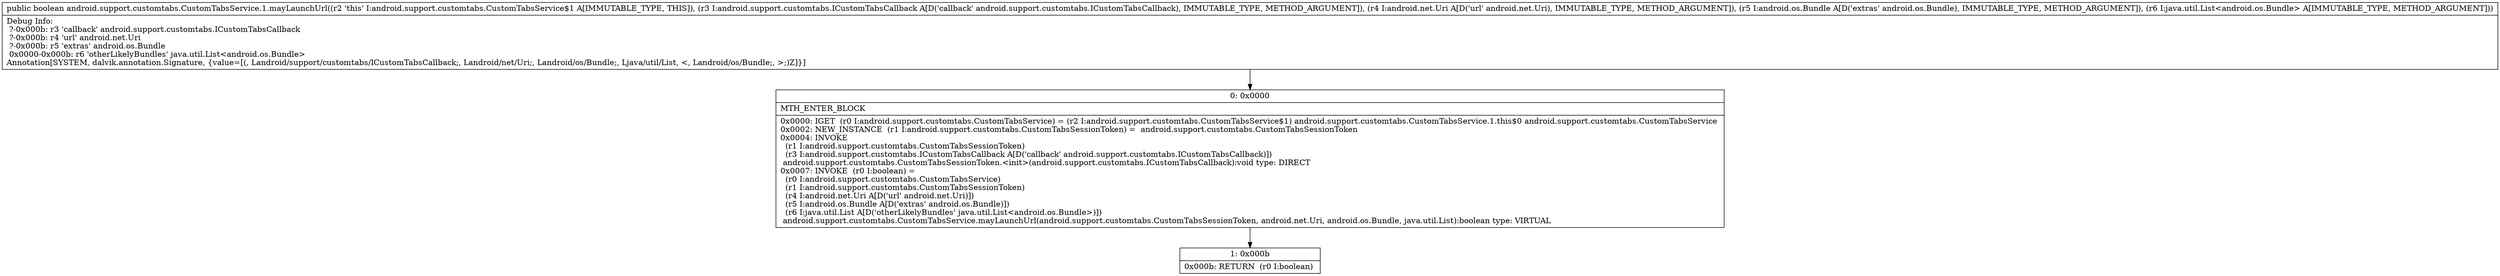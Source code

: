 digraph "CFG forandroid.support.customtabs.CustomTabsService.1.mayLaunchUrl(Landroid\/support\/customtabs\/ICustomTabsCallback;Landroid\/net\/Uri;Landroid\/os\/Bundle;Ljava\/util\/List;)Z" {
Node_0 [shape=record,label="{0\:\ 0x0000|MTH_ENTER_BLOCK\l|0x0000: IGET  (r0 I:android.support.customtabs.CustomTabsService) = (r2 I:android.support.customtabs.CustomTabsService$1) android.support.customtabs.CustomTabsService.1.this$0 android.support.customtabs.CustomTabsService \l0x0002: NEW_INSTANCE  (r1 I:android.support.customtabs.CustomTabsSessionToken) =  android.support.customtabs.CustomTabsSessionToken \l0x0004: INVOKE  \l  (r1 I:android.support.customtabs.CustomTabsSessionToken)\l  (r3 I:android.support.customtabs.ICustomTabsCallback A[D('callback' android.support.customtabs.ICustomTabsCallback)])\l android.support.customtabs.CustomTabsSessionToken.\<init\>(android.support.customtabs.ICustomTabsCallback):void type: DIRECT \l0x0007: INVOKE  (r0 I:boolean) = \l  (r0 I:android.support.customtabs.CustomTabsService)\l  (r1 I:android.support.customtabs.CustomTabsSessionToken)\l  (r4 I:android.net.Uri A[D('url' android.net.Uri)])\l  (r5 I:android.os.Bundle A[D('extras' android.os.Bundle)])\l  (r6 I:java.util.List A[D('otherLikelyBundles' java.util.List\<android.os.Bundle\>)])\l android.support.customtabs.CustomTabsService.mayLaunchUrl(android.support.customtabs.CustomTabsSessionToken, android.net.Uri, android.os.Bundle, java.util.List):boolean type: VIRTUAL \l}"];
Node_1 [shape=record,label="{1\:\ 0x000b|0x000b: RETURN  (r0 I:boolean) \l}"];
MethodNode[shape=record,label="{public boolean android.support.customtabs.CustomTabsService.1.mayLaunchUrl((r2 'this' I:android.support.customtabs.CustomTabsService$1 A[IMMUTABLE_TYPE, THIS]), (r3 I:android.support.customtabs.ICustomTabsCallback A[D('callback' android.support.customtabs.ICustomTabsCallback), IMMUTABLE_TYPE, METHOD_ARGUMENT]), (r4 I:android.net.Uri A[D('url' android.net.Uri), IMMUTABLE_TYPE, METHOD_ARGUMENT]), (r5 I:android.os.Bundle A[D('extras' android.os.Bundle), IMMUTABLE_TYPE, METHOD_ARGUMENT]), (r6 I:java.util.List\<android.os.Bundle\> A[IMMUTABLE_TYPE, METHOD_ARGUMENT]))  | Debug Info:\l  ?\-0x000b: r3 'callback' android.support.customtabs.ICustomTabsCallback\l  ?\-0x000b: r4 'url' android.net.Uri\l  ?\-0x000b: r5 'extras' android.os.Bundle\l  0x0000\-0x000b: r6 'otherLikelyBundles' java.util.List\<android.os.Bundle\>\lAnnotation[SYSTEM, dalvik.annotation.Signature, \{value=[(, Landroid\/support\/customtabs\/ICustomTabsCallback;, Landroid\/net\/Uri;, Landroid\/os\/Bundle;, Ljava\/util\/List, \<, Landroid\/os\/Bundle;, \>;)Z]\}]\l}"];
MethodNode -> Node_0;
Node_0 -> Node_1;
}

